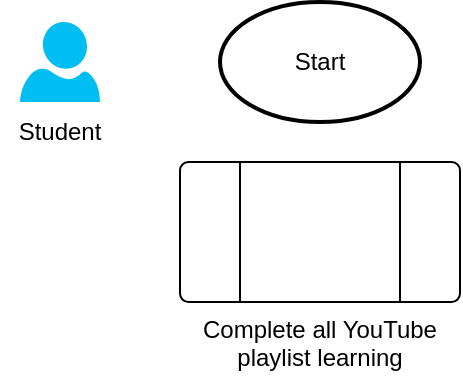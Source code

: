 <mxfile version="22.1.11" type="github">
  <diagram name="Page-1" id="QCRs72QJ7RFpPiSyxYd-">
    <mxGraphModel dx="1434" dy="820" grid="1" gridSize="10" guides="1" tooltips="1" connect="1" arrows="1" fold="1" page="1" pageScale="1" pageWidth="850" pageHeight="1100" math="0" shadow="0">
      <root>
        <mxCell id="0" />
        <mxCell id="1" parent="0" />
        <mxCell id="A36Y3rL2pasFIXy3Kqzp-1" value="" style="verticalLabelPosition=bottom;html=1;verticalAlign=top;align=center;strokeColor=none;fillColor=#00BEF2;shape=mxgraph.azure.user;" parent="1" vertex="1">
          <mxGeometry x="90" y="80" width="40" height="40" as="geometry" />
        </mxCell>
        <mxCell id="A36Y3rL2pasFIXy3Kqzp-3" value="Student" style="text;html=1;strokeColor=none;fillColor=none;align=center;verticalAlign=middle;whiteSpace=wrap;rounded=0;" parent="1" vertex="1">
          <mxGeometry x="80" y="120" width="60" height="30" as="geometry" />
        </mxCell>
        <mxCell id="W4eT2PgvmVDTKqHdBjYm-3" value="&lt;div&gt;Start&lt;/div&gt;" style="strokeWidth=2;html=1;shape=mxgraph.flowchart.start_1;whiteSpace=wrap;" vertex="1" parent="1">
          <mxGeometry x="190" y="70" width="100" height="60" as="geometry" />
        </mxCell>
        <mxCell id="W4eT2PgvmVDTKqHdBjYm-4" value="Complete all YouTube playlist learning" style="verticalLabelPosition=bottom;verticalAlign=top;html=1;shape=process;whiteSpace=wrap;rounded=1;size=0.214;arcSize=6;" vertex="1" parent="1">
          <mxGeometry x="170" y="150" width="140" height="70" as="geometry" />
        </mxCell>
      </root>
    </mxGraphModel>
  </diagram>
</mxfile>
